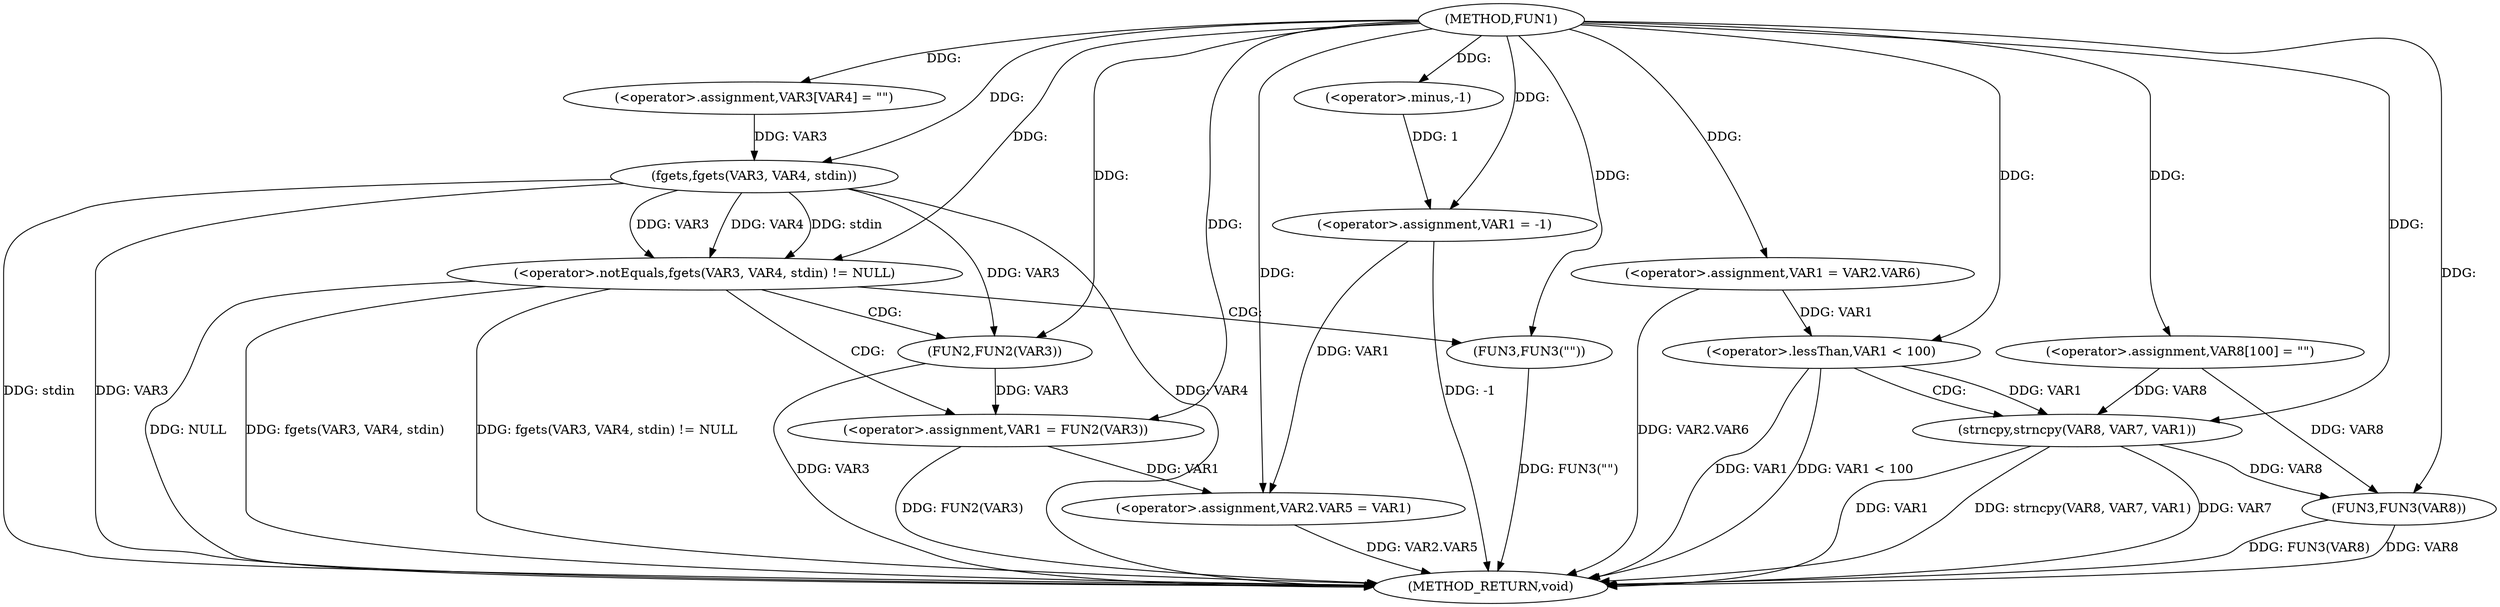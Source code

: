 digraph FUN1 {  
"1000100" [label = "(METHOD,FUN1)" ]
"1000158" [label = "(METHOD_RETURN,void)" ]
"1000104" [label = "(<operator>.assignment,VAR1 = -1)" ]
"1000106" [label = "(<operator>.minus,-1)" ]
"1000110" [label = "(<operator>.assignment,VAR3[VAR4] = \"\")" ]
"1000114" [label = "(<operator>.notEquals,fgets(VAR3, VAR4, stdin) != NULL)" ]
"1000115" [label = "(fgets,fgets(VAR3, VAR4, stdin))" ]
"1000121" [label = "(<operator>.assignment,VAR1 = FUN2(VAR3))" ]
"1000123" [label = "(FUN2,FUN2(VAR3))" ]
"1000127" [label = "(FUN3,FUN3(\"\"))" ]
"1000129" [label = "(<operator>.assignment,VAR2.VAR5 = VAR1)" ]
"1000136" [label = "(<operator>.assignment,VAR1 = VAR2.VAR6)" ]
"1000144" [label = "(<operator>.assignment,VAR8[100] = \"\")" ]
"1000148" [label = "(<operator>.lessThan,VAR1 < 100)" ]
"1000152" [label = "(strncpy,strncpy(VAR8, VAR7, VAR1))" ]
"1000156" [label = "(FUN3,FUN3(VAR8))" ]
  "1000115" -> "1000158"  [ label = "DDG: VAR4"] 
  "1000129" -> "1000158"  [ label = "DDG: VAR2.VAR5"] 
  "1000156" -> "1000158"  [ label = "DDG: VAR8"] 
  "1000114" -> "1000158"  [ label = "DDG: fgets(VAR3, VAR4, stdin) != NULL"] 
  "1000121" -> "1000158"  [ label = "DDG: FUN2(VAR3)"] 
  "1000152" -> "1000158"  [ label = "DDG: strncpy(VAR8, VAR7, VAR1)"] 
  "1000127" -> "1000158"  [ label = "DDG: FUN3(\"\")"] 
  "1000115" -> "1000158"  [ label = "DDG: stdin"] 
  "1000152" -> "1000158"  [ label = "DDG: VAR7"] 
  "1000114" -> "1000158"  [ label = "DDG: NULL"] 
  "1000115" -> "1000158"  [ label = "DDG: VAR3"] 
  "1000104" -> "1000158"  [ label = "DDG: -1"] 
  "1000123" -> "1000158"  [ label = "DDG: VAR3"] 
  "1000152" -> "1000158"  [ label = "DDG: VAR1"] 
  "1000114" -> "1000158"  [ label = "DDG: fgets(VAR3, VAR4, stdin)"] 
  "1000148" -> "1000158"  [ label = "DDG: VAR1"] 
  "1000148" -> "1000158"  [ label = "DDG: VAR1 < 100"] 
  "1000156" -> "1000158"  [ label = "DDG: FUN3(VAR8)"] 
  "1000136" -> "1000158"  [ label = "DDG: VAR2.VAR6"] 
  "1000106" -> "1000104"  [ label = "DDG: 1"] 
  "1000100" -> "1000104"  [ label = "DDG: "] 
  "1000100" -> "1000106"  [ label = "DDG: "] 
  "1000100" -> "1000110"  [ label = "DDG: "] 
  "1000115" -> "1000114"  [ label = "DDG: VAR3"] 
  "1000115" -> "1000114"  [ label = "DDG: VAR4"] 
  "1000115" -> "1000114"  [ label = "DDG: stdin"] 
  "1000110" -> "1000115"  [ label = "DDG: VAR3"] 
  "1000100" -> "1000115"  [ label = "DDG: "] 
  "1000100" -> "1000114"  [ label = "DDG: "] 
  "1000123" -> "1000121"  [ label = "DDG: VAR3"] 
  "1000100" -> "1000121"  [ label = "DDG: "] 
  "1000115" -> "1000123"  [ label = "DDG: VAR3"] 
  "1000100" -> "1000123"  [ label = "DDG: "] 
  "1000100" -> "1000127"  [ label = "DDG: "] 
  "1000104" -> "1000129"  [ label = "DDG: VAR1"] 
  "1000121" -> "1000129"  [ label = "DDG: VAR1"] 
  "1000100" -> "1000129"  [ label = "DDG: "] 
  "1000100" -> "1000136"  [ label = "DDG: "] 
  "1000100" -> "1000144"  [ label = "DDG: "] 
  "1000136" -> "1000148"  [ label = "DDG: VAR1"] 
  "1000100" -> "1000148"  [ label = "DDG: "] 
  "1000144" -> "1000152"  [ label = "DDG: VAR8"] 
  "1000100" -> "1000152"  [ label = "DDG: "] 
  "1000148" -> "1000152"  [ label = "DDG: VAR1"] 
  "1000152" -> "1000156"  [ label = "DDG: VAR8"] 
  "1000144" -> "1000156"  [ label = "DDG: VAR8"] 
  "1000100" -> "1000156"  [ label = "DDG: "] 
  "1000114" -> "1000121"  [ label = "CDG: "] 
  "1000114" -> "1000123"  [ label = "CDG: "] 
  "1000114" -> "1000127"  [ label = "CDG: "] 
  "1000148" -> "1000152"  [ label = "CDG: "] 
}
